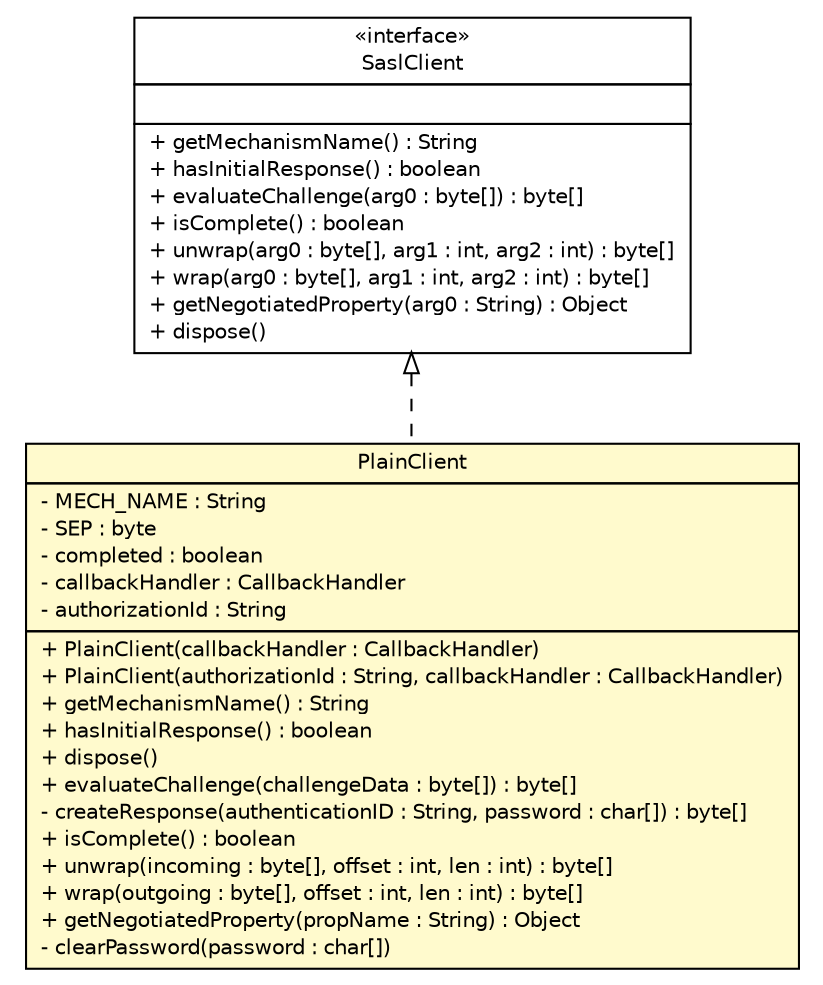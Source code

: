 #!/usr/local/bin/dot
#
# Class diagram 
# Generated by UMLGraph version R5_6 (http://www.umlgraph.org/)
#

digraph G {
	edge [fontname="Helvetica",fontsize=10,labelfontname="Helvetica",labelfontsize=10];
	node [fontname="Helvetica",fontsize=10,shape=plaintext];
	nodesep=0.25;
	ranksep=0.5;
	// org.ietf.nea.pt.socket.sasl.PlainClient
	c865 [label=<<table title="org.ietf.nea.pt.socket.sasl.PlainClient" border="0" cellborder="1" cellspacing="0" cellpadding="2" port="p" bgcolor="lemonChiffon" href="./PlainClient.html">
		<tr><td><table border="0" cellspacing="0" cellpadding="1">
<tr><td align="center" balign="center"> PlainClient </td></tr>
		</table></td></tr>
		<tr><td><table border="0" cellspacing="0" cellpadding="1">
<tr><td align="left" balign="left"> - MECH_NAME : String </td></tr>
<tr><td align="left" balign="left"> - SEP : byte </td></tr>
<tr><td align="left" balign="left"> - completed : boolean </td></tr>
<tr><td align="left" balign="left"> - callbackHandler : CallbackHandler </td></tr>
<tr><td align="left" balign="left"> - authorizationId : String </td></tr>
		</table></td></tr>
		<tr><td><table border="0" cellspacing="0" cellpadding="1">
<tr><td align="left" balign="left"> + PlainClient(callbackHandler : CallbackHandler) </td></tr>
<tr><td align="left" balign="left"> + PlainClient(authorizationId : String, callbackHandler : CallbackHandler) </td></tr>
<tr><td align="left" balign="left"> + getMechanismName() : String </td></tr>
<tr><td align="left" balign="left"> + hasInitialResponse() : boolean </td></tr>
<tr><td align="left" balign="left"> + dispose() </td></tr>
<tr><td align="left" balign="left"> + evaluateChallenge(challengeData : byte[]) : byte[] </td></tr>
<tr><td align="left" balign="left"> - createResponse(authenticationID : String, password : char[]) : byte[] </td></tr>
<tr><td align="left" balign="left"> + isComplete() : boolean </td></tr>
<tr><td align="left" balign="left"> + unwrap(incoming : byte[], offset : int, len : int) : byte[] </td></tr>
<tr><td align="left" balign="left"> + wrap(outgoing : byte[], offset : int, len : int) : byte[] </td></tr>
<tr><td align="left" balign="left"> + getNegotiatedProperty(propName : String) : Object </td></tr>
<tr><td align="left" balign="left"> - clearPassword(password : char[]) </td></tr>
		</table></td></tr>
		</table>>, URL="./PlainClient.html", fontname="Helvetica", fontcolor="black", fontsize=10.0];
	//org.ietf.nea.pt.socket.sasl.PlainClient implements javax.security.sasl.SaslClient
	c870:p -> c865:p [dir=back,arrowtail=empty,style=dashed];
	// javax.security.sasl.SaslClient
	c870 [label=<<table title="javax.security.sasl.SaslClient" border="0" cellborder="1" cellspacing="0" cellpadding="2" port="p" href="http://java.sun.com/j2se/1.4.2/docs/api/javax/security/sasl/SaslClient.html">
		<tr><td><table border="0" cellspacing="0" cellpadding="1">
<tr><td align="center" balign="center"> &#171;interface&#187; </td></tr>
<tr><td align="center" balign="center"> SaslClient </td></tr>
		</table></td></tr>
		<tr><td><table border="0" cellspacing="0" cellpadding="1">
<tr><td align="left" balign="left">  </td></tr>
		</table></td></tr>
		<tr><td><table border="0" cellspacing="0" cellpadding="1">
<tr><td align="left" balign="left"> + getMechanismName() : String </td></tr>
<tr><td align="left" balign="left"> + hasInitialResponse() : boolean </td></tr>
<tr><td align="left" balign="left"> + evaluateChallenge(arg0 : byte[]) : byte[] </td></tr>
<tr><td align="left" balign="left"> + isComplete() : boolean </td></tr>
<tr><td align="left" balign="left"> + unwrap(arg0 : byte[], arg1 : int, arg2 : int) : byte[] </td></tr>
<tr><td align="left" balign="left"> + wrap(arg0 : byte[], arg1 : int, arg2 : int) : byte[] </td></tr>
<tr><td align="left" balign="left"> + getNegotiatedProperty(arg0 : String) : Object </td></tr>
<tr><td align="left" balign="left"> + dispose() </td></tr>
		</table></td></tr>
		</table>>, URL="http://java.sun.com/j2se/1.4.2/docs/api/javax/security/sasl/SaslClient.html", fontname="Helvetica", fontcolor="black", fontsize=10.0];
}

